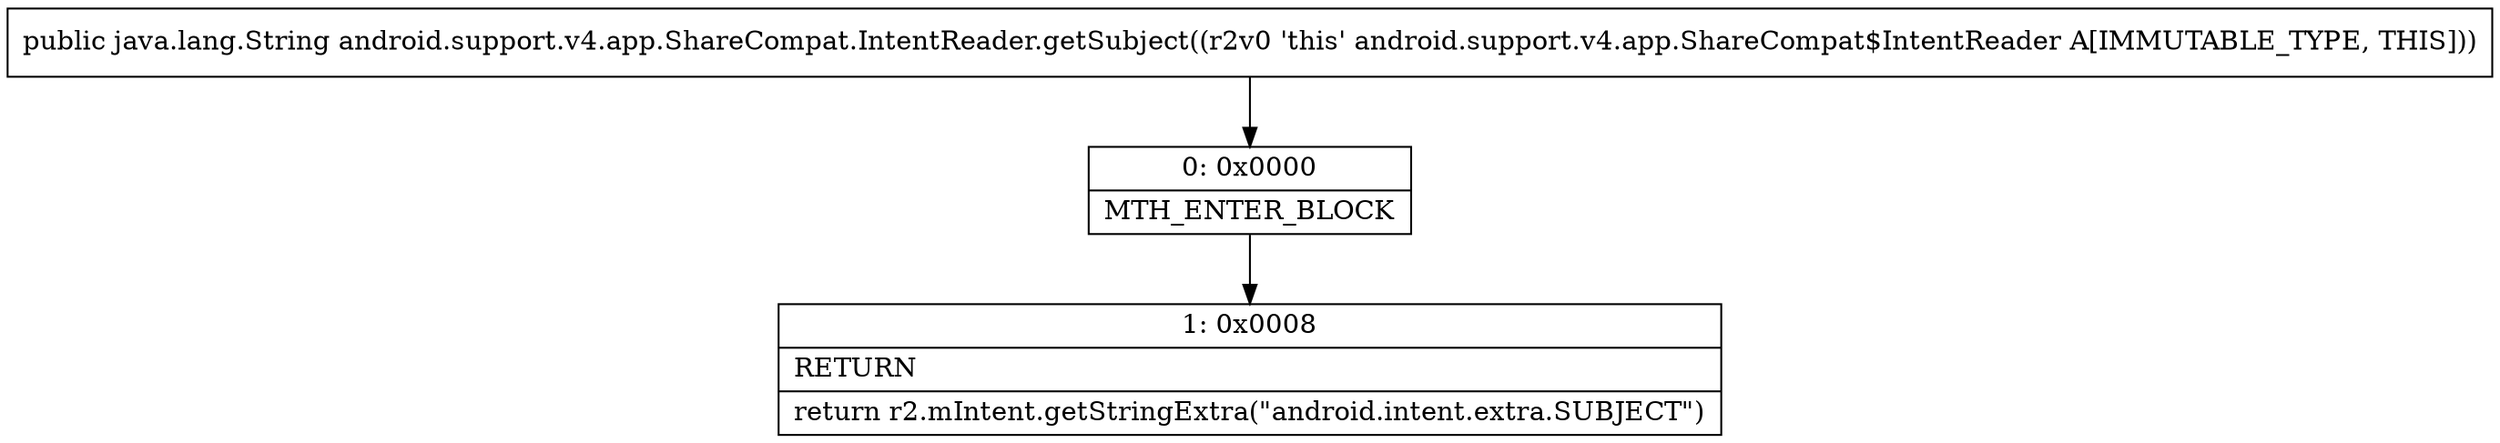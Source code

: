 digraph "CFG forandroid.support.v4.app.ShareCompat.IntentReader.getSubject()Ljava\/lang\/String;" {
Node_0 [shape=record,label="{0\:\ 0x0000|MTH_ENTER_BLOCK\l}"];
Node_1 [shape=record,label="{1\:\ 0x0008|RETURN\l|return r2.mIntent.getStringExtra(\"android.intent.extra.SUBJECT\")\l}"];
MethodNode[shape=record,label="{public java.lang.String android.support.v4.app.ShareCompat.IntentReader.getSubject((r2v0 'this' android.support.v4.app.ShareCompat$IntentReader A[IMMUTABLE_TYPE, THIS])) }"];
MethodNode -> Node_0;
Node_0 -> Node_1;
}

